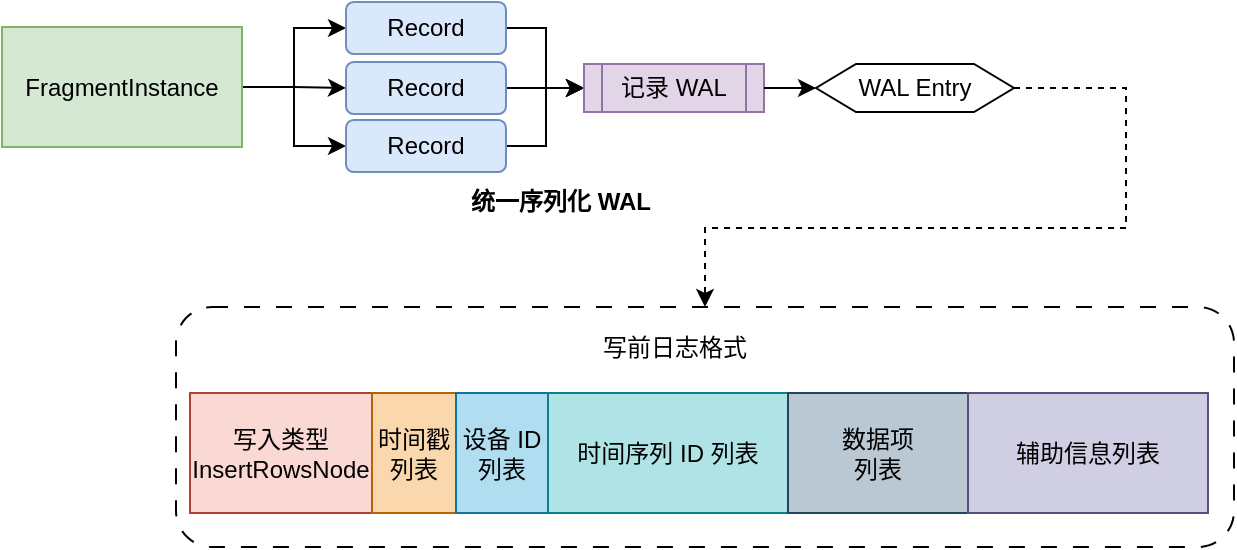 <mxfile version="23.1.5" type="device">
  <diagram name="第 1 页" id="xtTE87ungK1iqZmGDycL">
    <mxGraphModel dx="1025" dy="854" grid="0" gridSize="10" guides="1" tooltips="1" connect="1" arrows="1" fold="1" page="1" pageScale="1" pageWidth="640" pageHeight="300" math="0" shadow="0">
      <root>
        <mxCell id="0" />
        <mxCell id="1" parent="0" />
        <mxCell id="qlpREoFe-y2pzYiHmHM9-1" value="" style="rounded=1;whiteSpace=wrap;html=1;fillColor=none;dashed=1;dashPattern=8 8;" vertex="1" parent="1">
          <mxGeometry x="93" y="157.5" width="529" height="120" as="geometry" />
        </mxCell>
        <mxCell id="qlpREoFe-y2pzYiHmHM9-2" style="edgeStyle=orthogonalEdgeStyle;rounded=0;orthogonalLoop=1;jettySize=auto;html=1;entryX=0;entryY=0.5;entryDx=0;entryDy=0;" edge="1" parent="1" source="qlpREoFe-y2pzYiHmHM9-5" target="qlpREoFe-y2pzYiHmHM9-7">
          <mxGeometry relative="1" as="geometry" />
        </mxCell>
        <mxCell id="qlpREoFe-y2pzYiHmHM9-3" style="edgeStyle=orthogonalEdgeStyle;rounded=0;orthogonalLoop=1;jettySize=auto;html=1;" edge="1" parent="1" source="qlpREoFe-y2pzYiHmHM9-5" target="qlpREoFe-y2pzYiHmHM9-9">
          <mxGeometry relative="1" as="geometry" />
        </mxCell>
        <mxCell id="qlpREoFe-y2pzYiHmHM9-4" style="edgeStyle=orthogonalEdgeStyle;rounded=0;orthogonalLoop=1;jettySize=auto;html=1;" edge="1" parent="1" source="qlpREoFe-y2pzYiHmHM9-5" target="qlpREoFe-y2pzYiHmHM9-11">
          <mxGeometry relative="1" as="geometry" />
        </mxCell>
        <mxCell id="qlpREoFe-y2pzYiHmHM9-5" value="FragmentInstance" style="rounded=0;whiteSpace=wrap;html=1;fillColor=#d5e8d4;strokeColor=#82b366;" vertex="1" parent="1">
          <mxGeometry x="6" y="17.5" width="120" height="60" as="geometry" />
        </mxCell>
        <mxCell id="qlpREoFe-y2pzYiHmHM9-29" style="edgeStyle=orthogonalEdgeStyle;rounded=0;orthogonalLoop=1;jettySize=auto;html=1;entryX=0;entryY=0.5;entryDx=0;entryDy=0;" edge="1" parent="1" source="qlpREoFe-y2pzYiHmHM9-7" target="qlpREoFe-y2pzYiHmHM9-13">
          <mxGeometry relative="1" as="geometry" />
        </mxCell>
        <mxCell id="qlpREoFe-y2pzYiHmHM9-7" value="Record" style="rounded=1;whiteSpace=wrap;html=1;fillColor=#dae8fc;strokeColor=#6c8ebf;" vertex="1" parent="1">
          <mxGeometry x="178" y="5" width="80" height="26" as="geometry" />
        </mxCell>
        <mxCell id="qlpREoFe-y2pzYiHmHM9-8" style="edgeStyle=orthogonalEdgeStyle;rounded=0;orthogonalLoop=1;jettySize=auto;html=1;" edge="1" parent="1" source="qlpREoFe-y2pzYiHmHM9-9" target="qlpREoFe-y2pzYiHmHM9-13">
          <mxGeometry relative="1" as="geometry" />
        </mxCell>
        <mxCell id="qlpREoFe-y2pzYiHmHM9-9" value="Record" style="rounded=1;whiteSpace=wrap;html=1;fillColor=#dae8fc;strokeColor=#6c8ebf;" vertex="1" parent="1">
          <mxGeometry x="178" y="35" width="80" height="26" as="geometry" />
        </mxCell>
        <mxCell id="qlpREoFe-y2pzYiHmHM9-30" style="edgeStyle=orthogonalEdgeStyle;rounded=0;orthogonalLoop=1;jettySize=auto;html=1;entryX=0;entryY=0.5;entryDx=0;entryDy=0;" edge="1" parent="1" source="qlpREoFe-y2pzYiHmHM9-11" target="qlpREoFe-y2pzYiHmHM9-13">
          <mxGeometry relative="1" as="geometry" />
        </mxCell>
        <mxCell id="qlpREoFe-y2pzYiHmHM9-11" value="Record" style="rounded=1;whiteSpace=wrap;html=1;fillColor=#dae8fc;strokeColor=#6c8ebf;" vertex="1" parent="1">
          <mxGeometry x="178" y="64" width="80" height="26" as="geometry" />
        </mxCell>
        <mxCell id="qlpREoFe-y2pzYiHmHM9-13" value="记录 WAL" style="shape=process;whiteSpace=wrap;html=1;backgroundOutline=1;fillColor=#e1d5e7;strokeColor=#9673a6;" vertex="1" parent="1">
          <mxGeometry x="297" y="36" width="90" height="24" as="geometry" />
        </mxCell>
        <mxCell id="qlpREoFe-y2pzYiHmHM9-15" style="edgeStyle=orthogonalEdgeStyle;rounded=0;orthogonalLoop=1;jettySize=auto;html=1;entryX=0.5;entryY=0;entryDx=0;entryDy=0;dashed=1;exitX=1;exitY=0.5;exitDx=0;exitDy=0;" edge="1" parent="1" source="qlpREoFe-y2pzYiHmHM9-17" target="qlpREoFe-y2pzYiHmHM9-1">
          <mxGeometry relative="1" as="geometry">
            <Array as="points">
              <mxPoint x="568" y="48" />
              <mxPoint x="568" y="118" />
              <mxPoint x="358" y="118" />
            </Array>
            <mxPoint x="512" y="18" as="sourcePoint" />
          </mxGeometry>
        </mxCell>
        <mxCell id="qlpREoFe-y2pzYiHmHM9-17" value="WAL Entry" style="shape=hexagon;perimeter=hexagonPerimeter2;whiteSpace=wrap;html=1;fixedSize=1;" vertex="1" parent="1">
          <mxGeometry x="413" y="36" width="99" height="24" as="geometry" />
        </mxCell>
        <mxCell id="qlpREoFe-y2pzYiHmHM9-20" value="" style="endArrow=classic;html=1;rounded=0;exitX=1;exitY=0.5;exitDx=0;exitDy=0;entryX=0;entryY=0.5;entryDx=0;entryDy=0;" edge="1" parent="1" source="qlpREoFe-y2pzYiHmHM9-13" target="qlpREoFe-y2pzYiHmHM9-17">
          <mxGeometry width="50" height="50" relative="1" as="geometry">
            <mxPoint x="397" y="28.5" as="sourcePoint" />
            <mxPoint x="423" y="28.5" as="targetPoint" />
          </mxGeometry>
        </mxCell>
        <mxCell id="qlpREoFe-y2pzYiHmHM9-22" value="写入类型&lt;br&gt;InsertRowsNode" style="rounded=0;whiteSpace=wrap;html=1;fillColor=#fad9d5;strokeColor=#ae4132;" vertex="1" parent="1">
          <mxGeometry x="100" y="200.5" width="91" height="60" as="geometry" />
        </mxCell>
        <mxCell id="qlpREoFe-y2pzYiHmHM9-23" value="时间戳&lt;br&gt;列表" style="rounded=0;whiteSpace=wrap;html=1;fillColor=#fad7ac;strokeColor=#b46504;" vertex="1" parent="1">
          <mxGeometry x="191" y="200.5" width="42" height="60" as="geometry" />
        </mxCell>
        <mxCell id="qlpREoFe-y2pzYiHmHM9-24" value="设备 ID&lt;br&gt;列表" style="rounded=0;whiteSpace=wrap;html=1;fillColor=#b1ddf0;strokeColor=#10739e;" vertex="1" parent="1">
          <mxGeometry x="233" y="200.5" width="46" height="60" as="geometry" />
        </mxCell>
        <mxCell id="qlpREoFe-y2pzYiHmHM9-25" value="时间序列 ID 列表" style="rounded=0;whiteSpace=wrap;html=1;fillColor=#b0e3e6;strokeColor=#0e8088;" vertex="1" parent="1">
          <mxGeometry x="279" y="200.5" width="120" height="60" as="geometry" />
        </mxCell>
        <mxCell id="qlpREoFe-y2pzYiHmHM9-26" value="数据项&lt;br&gt;列表" style="rounded=0;whiteSpace=wrap;html=1;fillColor=#bac8d3;strokeColor=#23445d;" vertex="1" parent="1">
          <mxGeometry x="399" y="200.5" width="90" height="60" as="geometry" />
        </mxCell>
        <mxCell id="qlpREoFe-y2pzYiHmHM9-27" value="辅助信息列表" style="rounded=0;whiteSpace=wrap;html=1;fillColor=#d0cee2;strokeColor=#56517e;" vertex="1" parent="1">
          <mxGeometry x="489" y="200.5" width="120" height="60" as="geometry" />
        </mxCell>
        <mxCell id="qlpREoFe-y2pzYiHmHM9-28" value="写前日志格式" style="text;html=1;align=center;verticalAlign=middle;resizable=0;points=[];autosize=1;strokeColor=none;fillColor=none;" vertex="1" parent="1">
          <mxGeometry x="297" y="164.5" width="90" height="26" as="geometry" />
        </mxCell>
        <mxCell id="qlpREoFe-y2pzYiHmHM9-31" value="&lt;b&gt;统一序列化 WAL&lt;/b&gt;" style="text;html=1;align=center;verticalAlign=middle;resizable=0;points=[];autosize=1;strokeColor=none;fillColor=none;" vertex="1" parent="1">
          <mxGeometry x="230" y="90" width="110" height="30" as="geometry" />
        </mxCell>
      </root>
    </mxGraphModel>
  </diagram>
</mxfile>
